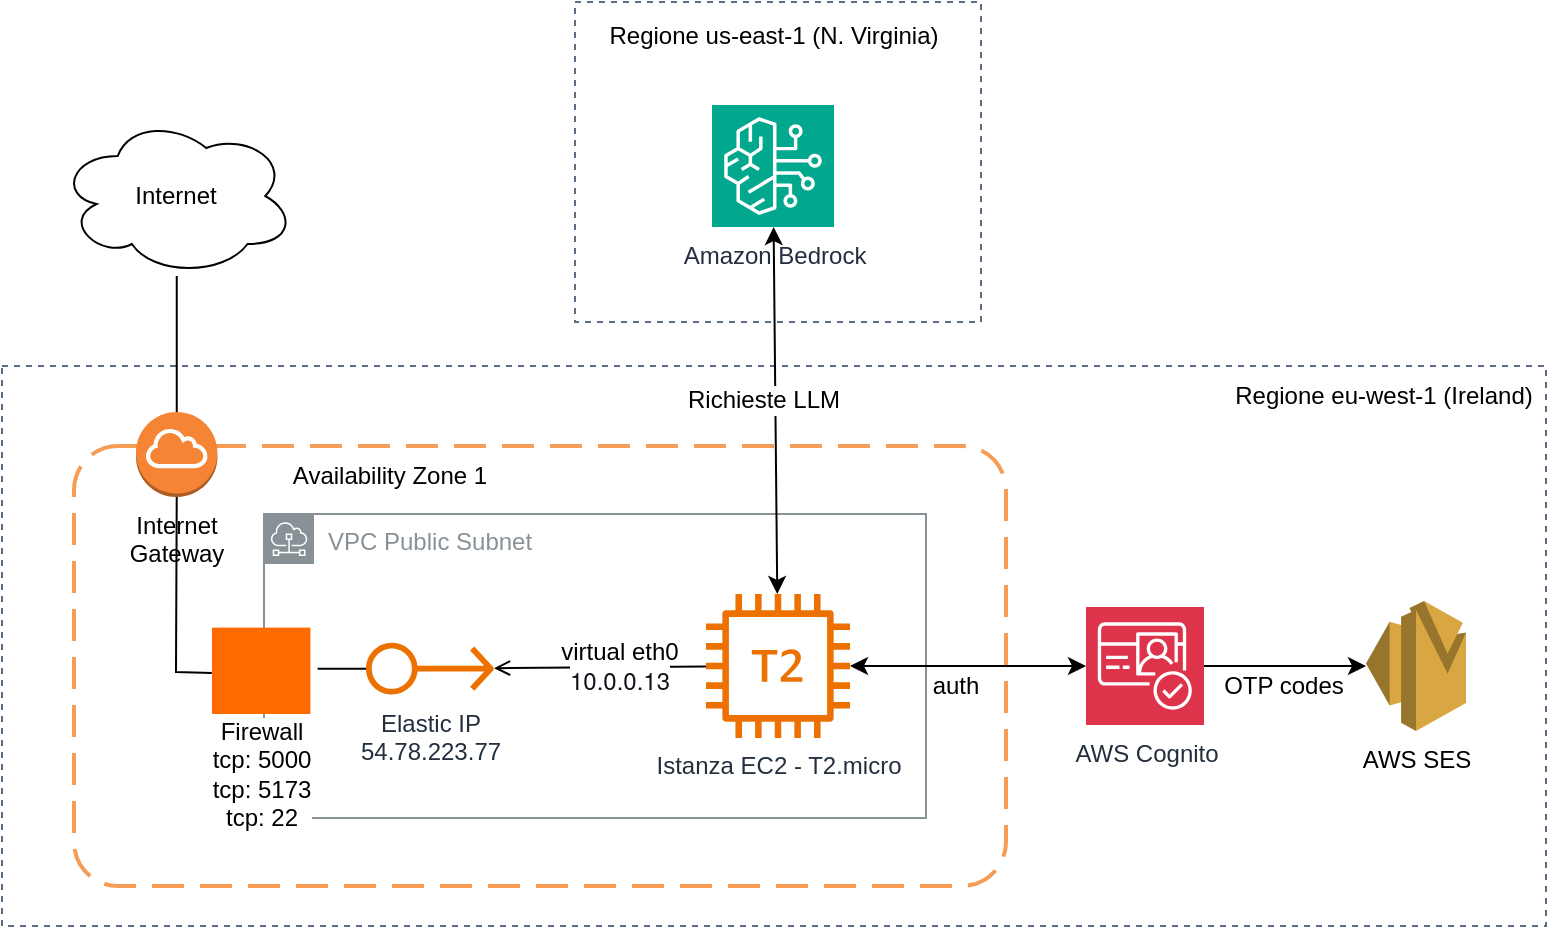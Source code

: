 <mxfile version="28.1.2">
  <diagram name="Page-1" id="676OcOWL0hGElLJQqslQ">
    <mxGraphModel dx="1188" dy="648" grid="0" gridSize="10" guides="1" tooltips="1" connect="1" arrows="1" fold="1" page="1" pageScale="1" pageWidth="850" pageHeight="1100" math="0" shadow="0">
      <root>
        <mxCell id="0" />
        <mxCell id="1" parent="0" />
        <mxCell id="7H5_K-26lp538WXJVLNJ-1" value="" style="fillColor=none;strokeColor=#5A6C86;dashed=1;verticalAlign=top;fontStyle=0;fontColor=#5A6C86;whiteSpace=wrap;html=1;" parent="1" vertex="1">
          <mxGeometry x="42" y="570" width="772" height="280" as="geometry" />
        </mxCell>
        <mxCell id="Ft4WFWeuFpomrKKi_ldJ-5" value="" style="rounded=1;arcSize=10;dashed=1;strokeColor=#F59D56;fillColor=none;gradientColor=none;dashPattern=8 4;strokeWidth=2;" vertex="1" parent="1">
          <mxGeometry x="78" y="610" width="466" height="220" as="geometry" />
        </mxCell>
        <mxCell id="Ft4WFWeuFpomrKKi_ldJ-17" value="VPC Public Subnet" style="sketch=0;outlineConnect=0;gradientColor=none;html=1;whiteSpace=wrap;fontSize=12;fontStyle=0;shape=mxgraph.aws4.group;grIcon=mxgraph.aws4.group_subnet;strokeColor=#879196;fillColor=none;verticalAlign=top;align=left;spacingLeft=30;fontColor=#879196;dashed=0;" vertex="1" parent="1">
          <mxGeometry x="173" y="644" width="331" height="152" as="geometry" />
        </mxCell>
        <mxCell id="Ft4WFWeuFpomrKKi_ldJ-4" value="Istanza EC2 - T2.micro" style="sketch=0;outlineConnect=0;fontColor=#232F3E;gradientColor=none;fillColor=#ED7100;strokeColor=none;dashed=0;verticalLabelPosition=bottom;verticalAlign=top;align=center;html=1;fontSize=12;fontStyle=0;aspect=fixed;pointerEvents=1;shape=mxgraph.aws4.t2_instance;" vertex="1" parent="1">
          <mxGeometry x="394" y="684" width="72" height="72" as="geometry" />
        </mxCell>
        <mxCell id="Ft4WFWeuFpomrKKi_ldJ-6" value="Availability Zone 1" style="text;html=1;align=center;verticalAlign=middle;whiteSpace=wrap;rounded=0;" vertex="1" parent="1">
          <mxGeometry x="181" y="610" width="110" height="30" as="geometry" />
        </mxCell>
        <mxCell id="Ft4WFWeuFpomrKKi_ldJ-7" value="" style="fillColor=none;strokeColor=#5A6C86;dashed=1;verticalAlign=top;fontStyle=0;fontColor=#5A6C86;whiteSpace=wrap;html=1;" vertex="1" parent="1">
          <mxGeometry x="328.5" y="388" width="203" height="160" as="geometry" />
        </mxCell>
        <mxCell id="Ft4WFWeuFpomrKKi_ldJ-8" value="Amazon Bedrock" style="sketch=0;points=[[0,0,0],[0.25,0,0],[0.5,0,0],[0.75,0,0],[1,0,0],[0,1,0],[0.25,1,0],[0.5,1,0],[0.75,1,0],[1,1,0],[0,0.25,0],[0,0.5,0],[0,0.75,0],[1,0.25,0],[1,0.5,0],[1,0.75,0]];outlineConnect=0;fontColor=#232F3E;fillColor=#01A88D;strokeColor=#ffffff;dashed=0;verticalLabelPosition=bottom;verticalAlign=top;align=center;html=1;fontSize=12;fontStyle=0;aspect=fixed;shape=mxgraph.aws4.resourceIcon;resIcon=mxgraph.aws4.bedrock;" vertex="1" parent="1">
          <mxGeometry x="397" y="439.5" width="61" height="61" as="geometry" />
        </mxCell>
        <mxCell id="Ft4WFWeuFpomrKKi_ldJ-10" value="AWS Cognito" style="sketch=0;points=[[0,0,0],[0.25,0,0],[0.5,0,0],[0.75,0,0],[1,0,0],[0,1,0],[0.25,1,0],[0.5,1,0],[0.75,1,0],[1,1,0],[0,0.25,0],[0,0.5,0],[0,0.75,0],[1,0.25,0],[1,0.5,0],[1,0.75,0]];outlineConnect=0;fontColor=#232F3E;fillColor=#DD344C;strokeColor=#ffffff;dashed=0;verticalLabelPosition=bottom;verticalAlign=top;align=center;html=1;fontSize=12;fontStyle=0;aspect=fixed;shape=mxgraph.aws4.resourceIcon;resIcon=mxgraph.aws4.cognito;" vertex="1" parent="1">
          <mxGeometry x="584" y="690.5" width="59" height="59" as="geometry" />
        </mxCell>
        <mxCell id="Ft4WFWeuFpomrKKi_ldJ-11" value="AWS SES" style="outlineConnect=0;dashed=0;verticalLabelPosition=bottom;verticalAlign=top;align=center;html=1;shape=mxgraph.aws3.ses;fillColor=#D9A741;gradientColor=none;" vertex="1" parent="1">
          <mxGeometry x="724" y="687.5" width="50" height="65" as="geometry" />
        </mxCell>
        <mxCell id="Ft4WFWeuFpomrKKi_ldJ-12" value="Elastic IP&lt;div&gt;54.78.223.77&lt;/div&gt;" style="sketch=0;outlineConnect=0;fontColor=#232F3E;gradientColor=none;fillColor=#ED7100;strokeColor=none;dashed=0;verticalLabelPosition=bottom;verticalAlign=top;align=center;html=1;fontSize=12;fontStyle=0;aspect=fixed;pointerEvents=1;shape=mxgraph.aws4.elastic_ip_address;" vertex="1" parent="1">
          <mxGeometry x="224" y="708.0" width="64" height="26.67" as="geometry" />
        </mxCell>
        <mxCell id="Ft4WFWeuFpomrKKi_ldJ-42" style="rounded=0;orthogonalLoop=1;jettySize=auto;html=1;endArrow=none;endFill=0;" edge="1" parent="1" source="Ft4WFWeuFpomrKKi_ldJ-19" target="Ft4WFWeuFpomrKKi_ldJ-34">
          <mxGeometry relative="1" as="geometry" />
        </mxCell>
        <mxCell id="Ft4WFWeuFpomrKKi_ldJ-19" value="Internet" style="ellipse;shape=cloud;whiteSpace=wrap;html=1;" vertex="1" parent="1">
          <mxGeometry x="70.37" y="445" width="118" height="80" as="geometry" />
        </mxCell>
        <mxCell id="Ft4WFWeuFpomrKKi_ldJ-23" value="" style="endArrow=none;html=1;rounded=0;startArrow=open;startFill=0;" edge="1" parent="1" source="Ft4WFWeuFpomrKKi_ldJ-12" target="Ft4WFWeuFpomrKKi_ldJ-4">
          <mxGeometry width="50" height="50" relative="1" as="geometry">
            <mxPoint x="74" y="730" as="sourcePoint" />
            <mxPoint x="314" y="480" as="targetPoint" />
          </mxGeometry>
        </mxCell>
        <mxCell id="Ft4WFWeuFpomrKKi_ldJ-24" value="&lt;font&gt;virtual eth0&lt;/font&gt;&lt;div&gt;&lt;span style=&quot;color: rgb(15, 20, 26); font-family: &amp;quot;Amazon Ember&amp;quot;, &amp;quot;Helvetica Neue&amp;quot;, Roboto, Arial, sans-serif; text-align: start; background-color: rgb(255, 255, 255);&quot;&gt;&lt;font&gt;10.0.0.13&lt;/font&gt;&lt;/span&gt;&lt;/div&gt;" style="text;html=1;align=center;verticalAlign=middle;whiteSpace=wrap;rounded=0;spacing=0;" vertex="1" parent="1">
          <mxGeometry x="318" y="705.83" width="66" height="28.34" as="geometry" />
        </mxCell>
        <mxCell id="Ft4WFWeuFpomrKKi_ldJ-25" value="" style="endArrow=classic;startArrow=classic;html=1;rounded=0;" edge="1" parent="1" source="Ft4WFWeuFpomrKKi_ldJ-4" target="Ft4WFWeuFpomrKKi_ldJ-10">
          <mxGeometry width="50" height="50" relative="1" as="geometry">
            <mxPoint x="444" y="620" as="sourcePoint" />
            <mxPoint x="434" y="580" as="targetPoint" />
          </mxGeometry>
        </mxCell>
        <mxCell id="Ft4WFWeuFpomrKKi_ldJ-26" value="" style="endArrow=classic;html=1;rounded=0;" edge="1" parent="1" source="Ft4WFWeuFpomrKKi_ldJ-10" target="Ft4WFWeuFpomrKKi_ldJ-11">
          <mxGeometry width="50" height="50" relative="1" as="geometry">
            <mxPoint x="444" y="620" as="sourcePoint" />
            <mxPoint x="494" y="570" as="targetPoint" />
          </mxGeometry>
        </mxCell>
        <mxCell id="Ft4WFWeuFpomrKKi_ldJ-27" value="" style="endArrow=classic;startArrow=classic;html=1;rounded=0;" edge="1" parent="1" source="Ft4WFWeuFpomrKKi_ldJ-4" target="Ft4WFWeuFpomrKKi_ldJ-8">
          <mxGeometry width="50" height="50" relative="1" as="geometry">
            <mxPoint x="324" y="560" as="sourcePoint" />
            <mxPoint x="464" y="330" as="targetPoint" />
          </mxGeometry>
        </mxCell>
        <mxCell id="Ft4WFWeuFpomrKKi_ldJ-31" value="auth" style="text;html=1;align=center;verticalAlign=middle;whiteSpace=wrap;rounded=0;" vertex="1" parent="1">
          <mxGeometry x="484" y="720" width="70" height="20" as="geometry" />
        </mxCell>
        <mxCell id="Ft4WFWeuFpomrKKi_ldJ-32" value="OTP codes" style="text;html=1;align=center;verticalAlign=middle;whiteSpace=wrap;rounded=0;" vertex="1" parent="1">
          <mxGeometry x="648" y="720" width="70" height="20" as="geometry" />
        </mxCell>
        <mxCell id="Ft4WFWeuFpomrKKi_ldJ-33" value="Richieste LLM" style="text;html=1;align=center;verticalAlign=middle;whiteSpace=wrap;rounded=0;labelBackgroundColor=default;" vertex="1" parent="1">
          <mxGeometry x="378" y="577" width="90" height="20" as="geometry" />
        </mxCell>
        <mxCell id="Ft4WFWeuFpomrKKi_ldJ-34" value="Internet&lt;div&gt;Gateway&lt;/div&gt;" style="outlineConnect=0;dashed=0;verticalLabelPosition=bottom;verticalAlign=top;align=center;html=1;shape=mxgraph.aws3.internet_gateway;fillColor=#F58534;gradientColor=none;" vertex="1" parent="1">
          <mxGeometry x="109" y="593" width="40.73" height="42.5" as="geometry" />
        </mxCell>
        <mxCell id="Ft4WFWeuFpomrKKi_ldJ-36" value="Regione eu-west-1 (Ireland)" style="text;html=1;align=center;verticalAlign=middle;whiteSpace=wrap;rounded=0;" vertex="1" parent="1">
          <mxGeometry x="648" y="570" width="170" height="30" as="geometry" />
        </mxCell>
        <mxCell id="Ft4WFWeuFpomrKKi_ldJ-37" value="Regione us-east-1 (N. Virginia)" style="text;html=1;align=center;verticalAlign=middle;whiteSpace=wrap;rounded=0;" vertex="1" parent="1">
          <mxGeometry x="342.5" y="390" width="170" height="30" as="geometry" />
        </mxCell>
        <mxCell id="Ft4WFWeuFpomrKKi_ldJ-45" value="Firewall&lt;div&gt;tcp: 5000&lt;br&gt;&lt;div&gt;tcp: 5173&lt;/div&gt;&lt;/div&gt;&lt;div&gt;tcp: 22&lt;/div&gt;" style="text;html=1;align=center;verticalAlign=middle;whiteSpace=wrap;rounded=0;spacing=0;labelBackgroundColor=default;" vertex="1" parent="1">
          <mxGeometry x="138.6" y="734.67" width="66" height="79" as="geometry" />
        </mxCell>
        <mxCell id="Ft4WFWeuFpomrKKi_ldJ-43" value="" style="points=[];aspect=fixed;html=1;align=center;shadow=0;dashed=0;fillColor=#FF6A00;strokeColor=none;shape=mxgraph.alibaba_cloud.waf_web_application_firewall;labelBorderColor=none;labelBackgroundColor=default;" vertex="1" parent="1">
          <mxGeometry x="147" y="700.8" width="49.2" height="43.2" as="geometry" />
        </mxCell>
        <mxCell id="Ft4WFWeuFpomrKKi_ldJ-47" value="" style="endArrow=none;html=1;rounded=0;entryX=1.073;entryY=0.476;entryDx=0;entryDy=0;entryPerimeter=0;" edge="1" parent="1" source="Ft4WFWeuFpomrKKi_ldJ-12" target="Ft4WFWeuFpomrKKi_ldJ-43">
          <mxGeometry width="50" height="50" relative="1" as="geometry">
            <mxPoint x="264" y="713" as="sourcePoint" />
            <mxPoint x="314" y="663" as="targetPoint" />
          </mxGeometry>
        </mxCell>
        <mxCell id="Ft4WFWeuFpomrKKi_ldJ-48" value="" style="endArrow=none;html=1;rounded=0;entryX=0.5;entryY=1;entryDx=0;entryDy=0;entryPerimeter=0;exitX=-0.002;exitY=0.525;exitDx=0;exitDy=0;exitPerimeter=0;" edge="1" parent="1" source="Ft4WFWeuFpomrKKi_ldJ-43" target="Ft4WFWeuFpomrKKi_ldJ-34">
          <mxGeometry width="50" height="50" relative="1" as="geometry">
            <mxPoint x="264" y="713" as="sourcePoint" />
            <mxPoint x="314" y="663" as="targetPoint" />
            <Array as="points">
              <mxPoint x="129" y="723" />
            </Array>
          </mxGeometry>
        </mxCell>
      </root>
    </mxGraphModel>
  </diagram>
</mxfile>
